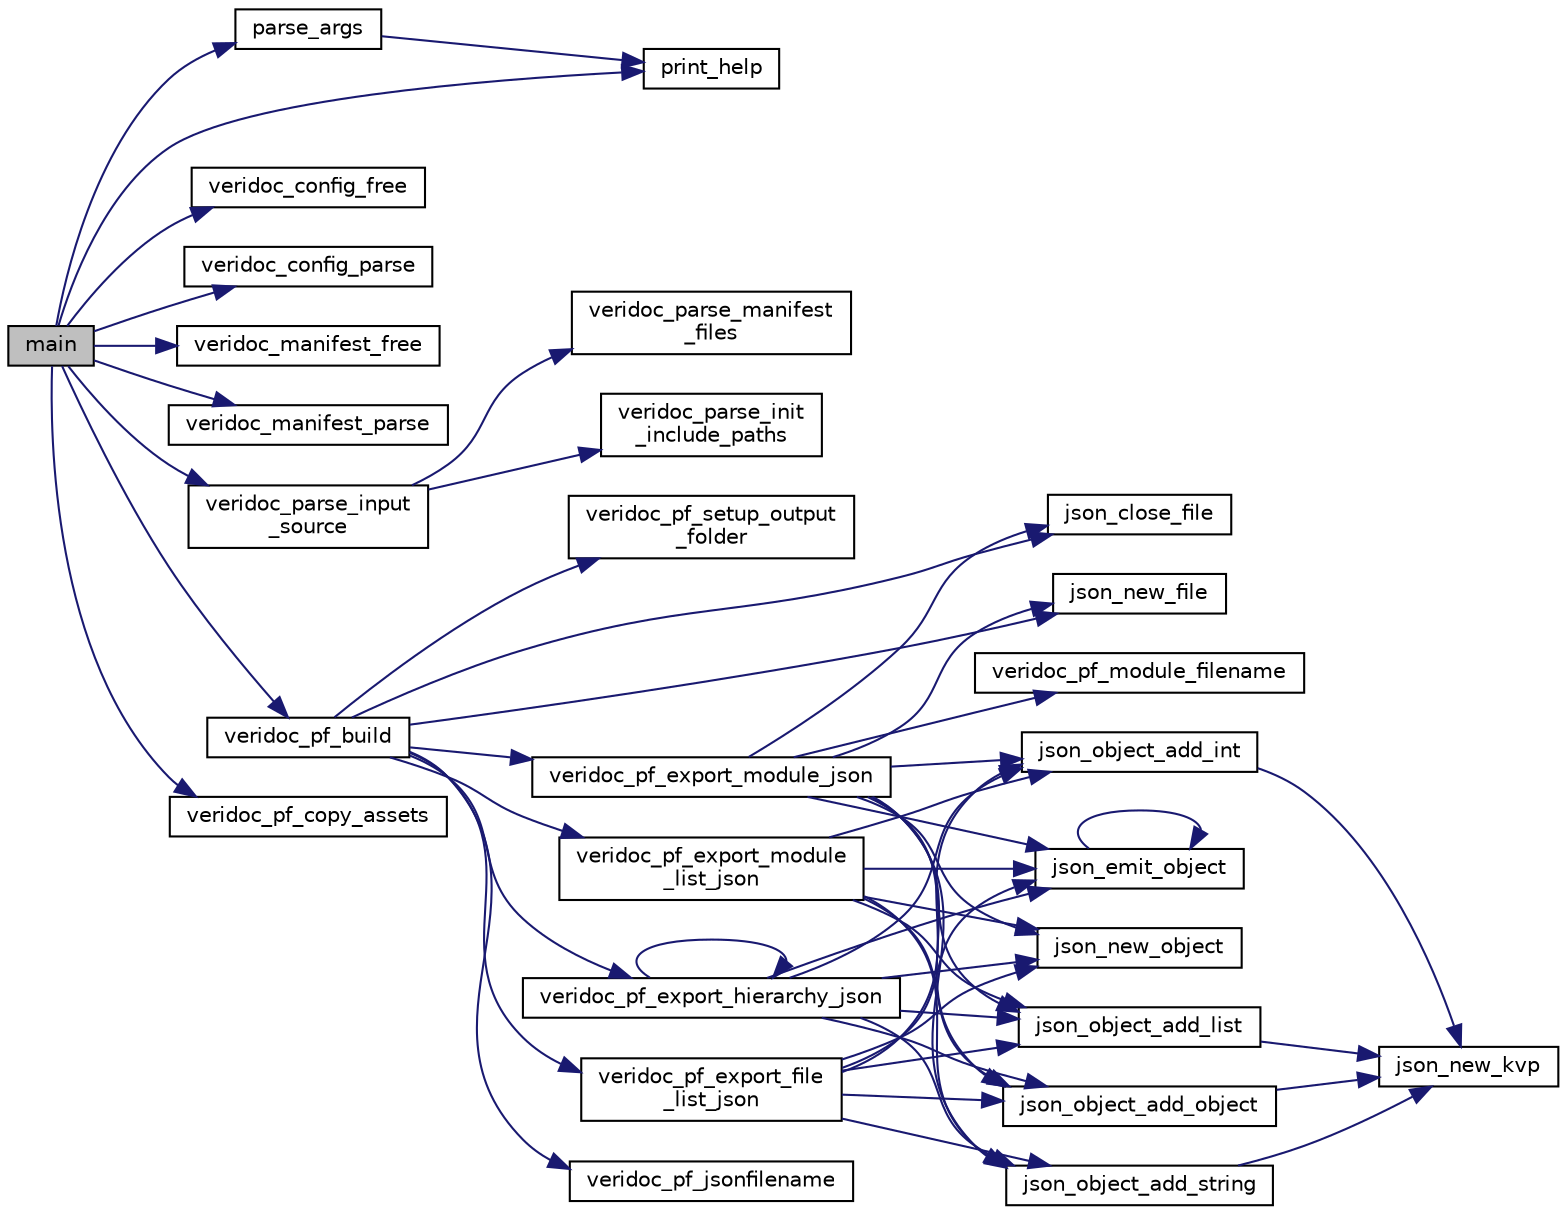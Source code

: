 digraph "main"
{
 // INTERACTIVE_SVG=YES
 // LATEX_PDF_SIZE
  edge [fontname="Helvetica",fontsize="10",labelfontname="Helvetica",labelfontsize="10"];
  node [fontname="Helvetica",fontsize="10",shape=record];
  rankdir="LR";
  Node1 [label="main",height=0.2,width=0.4,color="black", fillcolor="grey75", style="filled", fontcolor="black",tooltip=" "];
  Node1 -> Node2 [color="midnightblue",fontsize="10",style="solid",fontname="Helvetica"];
  Node2 [label="parse_args",height=0.2,width=0.4,color="black", fillcolor="white", style="filled",URL="$main_8c.html#abf7690b061d6bc5d34661a2c905d6960",tooltip="Responsible for parsing all of the command line arguments."];
  Node2 -> Node3 [color="midnightblue",fontsize="10",style="solid",fontname="Helvetica"];
  Node3 [label="print_help",height=0.2,width=0.4,color="black", fillcolor="white", style="filled",URL="$main_8c.html#ae7c9f7fc19f944e719a9527ae65328f0",tooltip="Prints the help text and exists, depending on the parameters."];
  Node1 -> Node3 [color="midnightblue",fontsize="10",style="solid",fontname="Helvetica"];
  Node1 -> Node4 [color="midnightblue",fontsize="10",style="solid",fontname="Helvetica"];
  Node4 [label="veridoc_config_free",height=0.2,width=0.4,color="black", fillcolor="white", style="filled",URL="$veridoc-config_8c.html#a3dedf982b56da8c62a886f2291752df3",tooltip="Frees the memory allocated to the supplied config file."];
  Node1 -> Node5 [color="midnightblue",fontsize="10",style="solid",fontname="Helvetica"];
  Node5 [label="veridoc_config_parse",height=0.2,width=0.4,color="black", fillcolor="white", style="filled",URL="$veridoc-config_8c.html#ad38832f07f33037f3b94b6042c1089b5",tooltip="Parses and returns the config file at the supplied path."];
  Node1 -> Node6 [color="midnightblue",fontsize="10",style="solid",fontname="Helvetica"];
  Node6 [label="veridoc_manifest_free",height=0.2,width=0.4,color="black", fillcolor="white", style="filled",URL="$veridoc-manifest_8c.html#af037db8961d3b6caca88b1861af996fc",tooltip="Frees a file manifest from memory."];
  Node1 -> Node7 [color="midnightblue",fontsize="10",style="solid",fontname="Helvetica"];
  Node7 [label="veridoc_manifest_parse",height=0.2,width=0.4,color="black", fillcolor="white", style="filled",URL="$veridoc-manifest_8c.html#ae0a09436229b3c5fe41ce2d46b68aea5",tooltip="Parses the supplied manifest file and returns a representation of it."];
  Node1 -> Node8 [color="midnightblue",fontsize="10",style="solid",fontname="Helvetica"];
  Node8 [label="veridoc_parse_input\l_source",height=0.2,width=0.4,color="black", fillcolor="white", style="filled",URL="$veridoc-parsing_8c.html#a1e8e002b1902302ef82ab467cf87566a",tooltip="Responsible for parsing each file in the manifest, and building the internal source tree."];
  Node8 -> Node9 [color="midnightblue",fontsize="10",style="solid",fontname="Helvetica"];
  Node9 [label="veridoc_parse_init\l_include_paths",height=0.2,width=0.4,color="black", fillcolor="white", style="filled",URL="$veridoc-parsing_8c.html#aa56b202306440d56a3b436405451d3fc",tooltip="Responsible for setting up the verilog-parser preprocessor."];
  Node8 -> Node10 [color="midnightblue",fontsize="10",style="solid",fontname="Helvetica"];
  Node10 [label="veridoc_parse_manifest\l_files",height=0.2,width=0.4,color="black", fillcolor="white", style="filled",URL="$veridoc-parsing_8c.html#a1424f3ad0e30b3c35244b89a74fdc990",tooltip="Responsible for iterating over the files in the manifest and adding them to the source tree."];
  Node1 -> Node11 [color="midnightblue",fontsize="10",style="solid",fontname="Helvetica"];
  Node11 [label="veridoc_pf_build",height=0.2,width=0.4,color="black", fillcolor="white", style="filled",URL="$veridoc-page-factory_8c.html#a412602858a9fed1745e85d5438530c09",tooltip="Top level function for exporting the whole parsed data set to html."];
  Node11 -> Node12 [color="midnightblue",fontsize="10",style="solid",fontname="Helvetica"];
  Node12 [label="json_close_file",height=0.2,width=0.4,color="black", fillcolor="white", style="filled",URL="$veridoc-json_8c.html#a00ba6552cc3489a9295599663efc7b46",tooltip="Frees the memory allocated to a json_file construct."];
  Node11 -> Node13 [color="midnightblue",fontsize="10",style="solid",fontname="Helvetica"];
  Node13 [label="json_new_file",height=0.2,width=0.4,color="black", fillcolor="white", style="filled",URL="$veridoc-json_8c.html#a83b8b1dd20a6bd47fe9172f5026254f9",tooltip="Creates a new json file handle."];
  Node11 -> Node14 [color="midnightblue",fontsize="10",style="solid",fontname="Helvetica"];
  Node14 [label="veridoc_pf_export_file\l_list_json",height=0.2,width=0.4,color="black", fillcolor="white", style="filled",URL="$veridoc-page-factory_8c.html#a6956049cd18ad1768041780017314421",tooltip="Responsible for exporting the list of parsed files to a json data file."];
  Node14 -> Node15 [color="midnightblue",fontsize="10",style="solid",fontname="Helvetica"];
  Node15 [label="json_emit_object",height=0.2,width=0.4,color="black", fillcolor="white", style="filled",URL="$veridoc-json_8c.html#a3391f98f67a214a642a896dbd820e54c",tooltip="emits the supplied object into the supplied file, with an optional variable name."];
  Node15 -> Node15 [color="midnightblue",fontsize="10",style="solid",fontname="Helvetica"];
  Node14 -> Node16 [color="midnightblue",fontsize="10",style="solid",fontname="Helvetica"];
  Node16 [label="json_new_object",height=0.2,width=0.4,color="black", fillcolor="white", style="filled",URL="$veridoc-json_8c.html#a43402de49eed0e4a4fdaecc80c1a3f94",tooltip="Creates and returns a pointer to a new json object."];
  Node14 -> Node17 [color="midnightblue",fontsize="10",style="solid",fontname="Helvetica"];
  Node17 [label="json_object_add_int",height=0.2,width=0.4,color="black", fillcolor="white", style="filled",URL="$veridoc-json_8c.html#a133c50c4571adad2f30153a36bde5362",tooltip="Adds an integer and associated key to the supplied object."];
  Node17 -> Node18 [color="midnightblue",fontsize="10",style="solid",fontname="Helvetica"];
  Node18 [label="json_new_kvp",height=0.2,width=0.4,color="black", fillcolor="white", style="filled",URL="$veridoc-json_8c.html#a3c2f8d3989d7cef137743f614c7aeb3b",tooltip="Creates and returns a new KVP object with the supplied key and datatype."];
  Node14 -> Node19 [color="midnightblue",fontsize="10",style="solid",fontname="Helvetica"];
  Node19 [label="json_object_add_list",height=0.2,width=0.4,color="black", fillcolor="white", style="filled",URL="$veridoc-json_8c.html#a8d92f19436c40317f0e7bd88f8ebe5e3",tooltip="Adds a list and associated key to the supplied object."];
  Node19 -> Node18 [color="midnightblue",fontsize="10",style="solid",fontname="Helvetica"];
  Node14 -> Node20 [color="midnightblue",fontsize="10",style="solid",fontname="Helvetica"];
  Node20 [label="json_object_add_object",height=0.2,width=0.4,color="black", fillcolor="white", style="filled",URL="$veridoc-json_8c.html#a43b658cca5b726bf9a86ee40c298251b",tooltip="Adds a object and associated key to the supplied object."];
  Node20 -> Node18 [color="midnightblue",fontsize="10",style="solid",fontname="Helvetica"];
  Node14 -> Node21 [color="midnightblue",fontsize="10",style="solid",fontname="Helvetica"];
  Node21 [label="json_object_add_string",height=0.2,width=0.4,color="black", fillcolor="white", style="filled",URL="$veridoc-json_8c.html#ae11286d855148fbc1e2dde557d86bf94",tooltip="Adds a string and associated key to the supplied object."];
  Node21 -> Node18 [color="midnightblue",fontsize="10",style="solid",fontname="Helvetica"];
  Node11 -> Node22 [color="midnightblue",fontsize="10",style="solid",fontname="Helvetica"];
  Node22 [label="veridoc_pf_export_hierarchy_json",height=0.2,width=0.4,color="black", fillcolor="white", style="filled",URL="$veridoc-page-factory_8c.html#a71777a55af066c57239bf7fc3106303c",tooltip="Responsible for emitting the verilog module hierarchy as JSON."];
  Node22 -> Node15 [color="midnightblue",fontsize="10",style="solid",fontname="Helvetica"];
  Node22 -> Node16 [color="midnightblue",fontsize="10",style="solid",fontname="Helvetica"];
  Node22 -> Node17 [color="midnightblue",fontsize="10",style="solid",fontname="Helvetica"];
  Node22 -> Node19 [color="midnightblue",fontsize="10",style="solid",fontname="Helvetica"];
  Node22 -> Node20 [color="midnightblue",fontsize="10",style="solid",fontname="Helvetica"];
  Node22 -> Node21 [color="midnightblue",fontsize="10",style="solid",fontname="Helvetica"];
  Node22 -> Node22 [color="midnightblue",fontsize="10",style="solid",fontname="Helvetica"];
  Node11 -> Node23 [color="midnightblue",fontsize="10",style="solid",fontname="Helvetica"];
  Node23 [label="veridoc_pf_export_module_json",height=0.2,width=0.4,color="black", fillcolor="white", style="filled",URL="$veridoc-page-factory_8c.html#a2d1c65ce0ed78b7c99c091136ac58f07",tooltip="Function responsible for exporting information on a module as JSON."];
  Node23 -> Node12 [color="midnightblue",fontsize="10",style="solid",fontname="Helvetica"];
  Node23 -> Node15 [color="midnightblue",fontsize="10",style="solid",fontname="Helvetica"];
  Node23 -> Node13 [color="midnightblue",fontsize="10",style="solid",fontname="Helvetica"];
  Node23 -> Node16 [color="midnightblue",fontsize="10",style="solid",fontname="Helvetica"];
  Node23 -> Node17 [color="midnightblue",fontsize="10",style="solid",fontname="Helvetica"];
  Node23 -> Node19 [color="midnightblue",fontsize="10",style="solid",fontname="Helvetica"];
  Node23 -> Node20 [color="midnightblue",fontsize="10",style="solid",fontname="Helvetica"];
  Node23 -> Node21 [color="midnightblue",fontsize="10",style="solid",fontname="Helvetica"];
  Node23 -> Node24 [color="midnightblue",fontsize="10",style="solid",fontname="Helvetica"];
  Node24 [label="veridoc_pf_module_filename",height=0.2,width=0.4,color="black", fillcolor="white", style="filled",URL="$veridoc-page-factory_8c.html#a28d1cef365b4e4d6d2e0ff11dd03df27",tooltip="Creates a uniform filename for a module's JSON data structure."];
  Node11 -> Node25 [color="midnightblue",fontsize="10",style="solid",fontname="Helvetica"];
  Node25 [label="veridoc_pf_export_module\l_list_json",height=0.2,width=0.4,color="black", fillcolor="white", style="filled",URL="$veridoc-page-factory_8c.html#abbc42a7dfb4d87fa21b792660cd47eda",tooltip="Responsible for emitting the list of modules for the project."];
  Node25 -> Node15 [color="midnightblue",fontsize="10",style="solid",fontname="Helvetica"];
  Node25 -> Node16 [color="midnightblue",fontsize="10",style="solid",fontname="Helvetica"];
  Node25 -> Node17 [color="midnightblue",fontsize="10",style="solid",fontname="Helvetica"];
  Node25 -> Node19 [color="midnightblue",fontsize="10",style="solid",fontname="Helvetica"];
  Node25 -> Node20 [color="midnightblue",fontsize="10",style="solid",fontname="Helvetica"];
  Node25 -> Node21 [color="midnightblue",fontsize="10",style="solid",fontname="Helvetica"];
  Node11 -> Node26 [color="midnightblue",fontsize="10",style="solid",fontname="Helvetica"];
  Node26 [label="veridoc_pf_jsonfilename",height=0.2,width=0.4,color="black", fillcolor="white", style="filled",URL="$veridoc-page-factory_8c.html#a24cd55c3db68113bfd8d96471671703d",tooltip="concatenates the config->v_output and supplied filename into a single file path and returns it."];
  Node11 -> Node27 [color="midnightblue",fontsize="10",style="solid",fontname="Helvetica"];
  Node27 [label="veridoc_pf_setup_output\l_folder",height=0.2,width=0.4,color="black", fillcolor="white", style="filled",URL="$veridoc-page-factory_8c.html#a3b9f01dc2c3213b45f1d05b0b3899264",tooltip="Sets up the output folder."];
  Node1 -> Node28 [color="midnightblue",fontsize="10",style="solid",fontname="Helvetica"];
  Node28 [label="veridoc_pf_copy_assets",height=0.2,width=0.4,color="black", fillcolor="white", style="filled",URL="$veridoc-page-factory_8c.html#a9c7100f2bb159d552c0fe62743017c8e",tooltip="Responsible for copying all template asset files to the output folder."];
}
